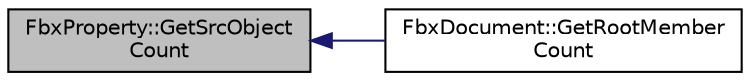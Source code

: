 digraph "FbxProperty::GetSrcObjectCount"
{
  edge [fontname="Helvetica",fontsize="10",labelfontname="Helvetica",labelfontsize="10"];
  node [fontname="Helvetica",fontsize="10",shape=record];
  rankdir="LR";
  Node232 [label="FbxProperty::GetSrcObject\lCount",height=0.2,width=0.4,color="black", fillcolor="grey75", style="filled", fontcolor="black"];
  Node232 -> Node233 [dir="back",color="midnightblue",fontsize="10",style="solid",fontname="Helvetica"];
  Node233 [label="FbxDocument::GetRootMember\lCount",height=0.2,width=0.4,color="black", fillcolor="white", style="filled",URL="$class_fbx_document.html#a2fdc38f71ba7db1271c9372e1b3704ec",tooltip="Return the number of objects in the document. "];
}

